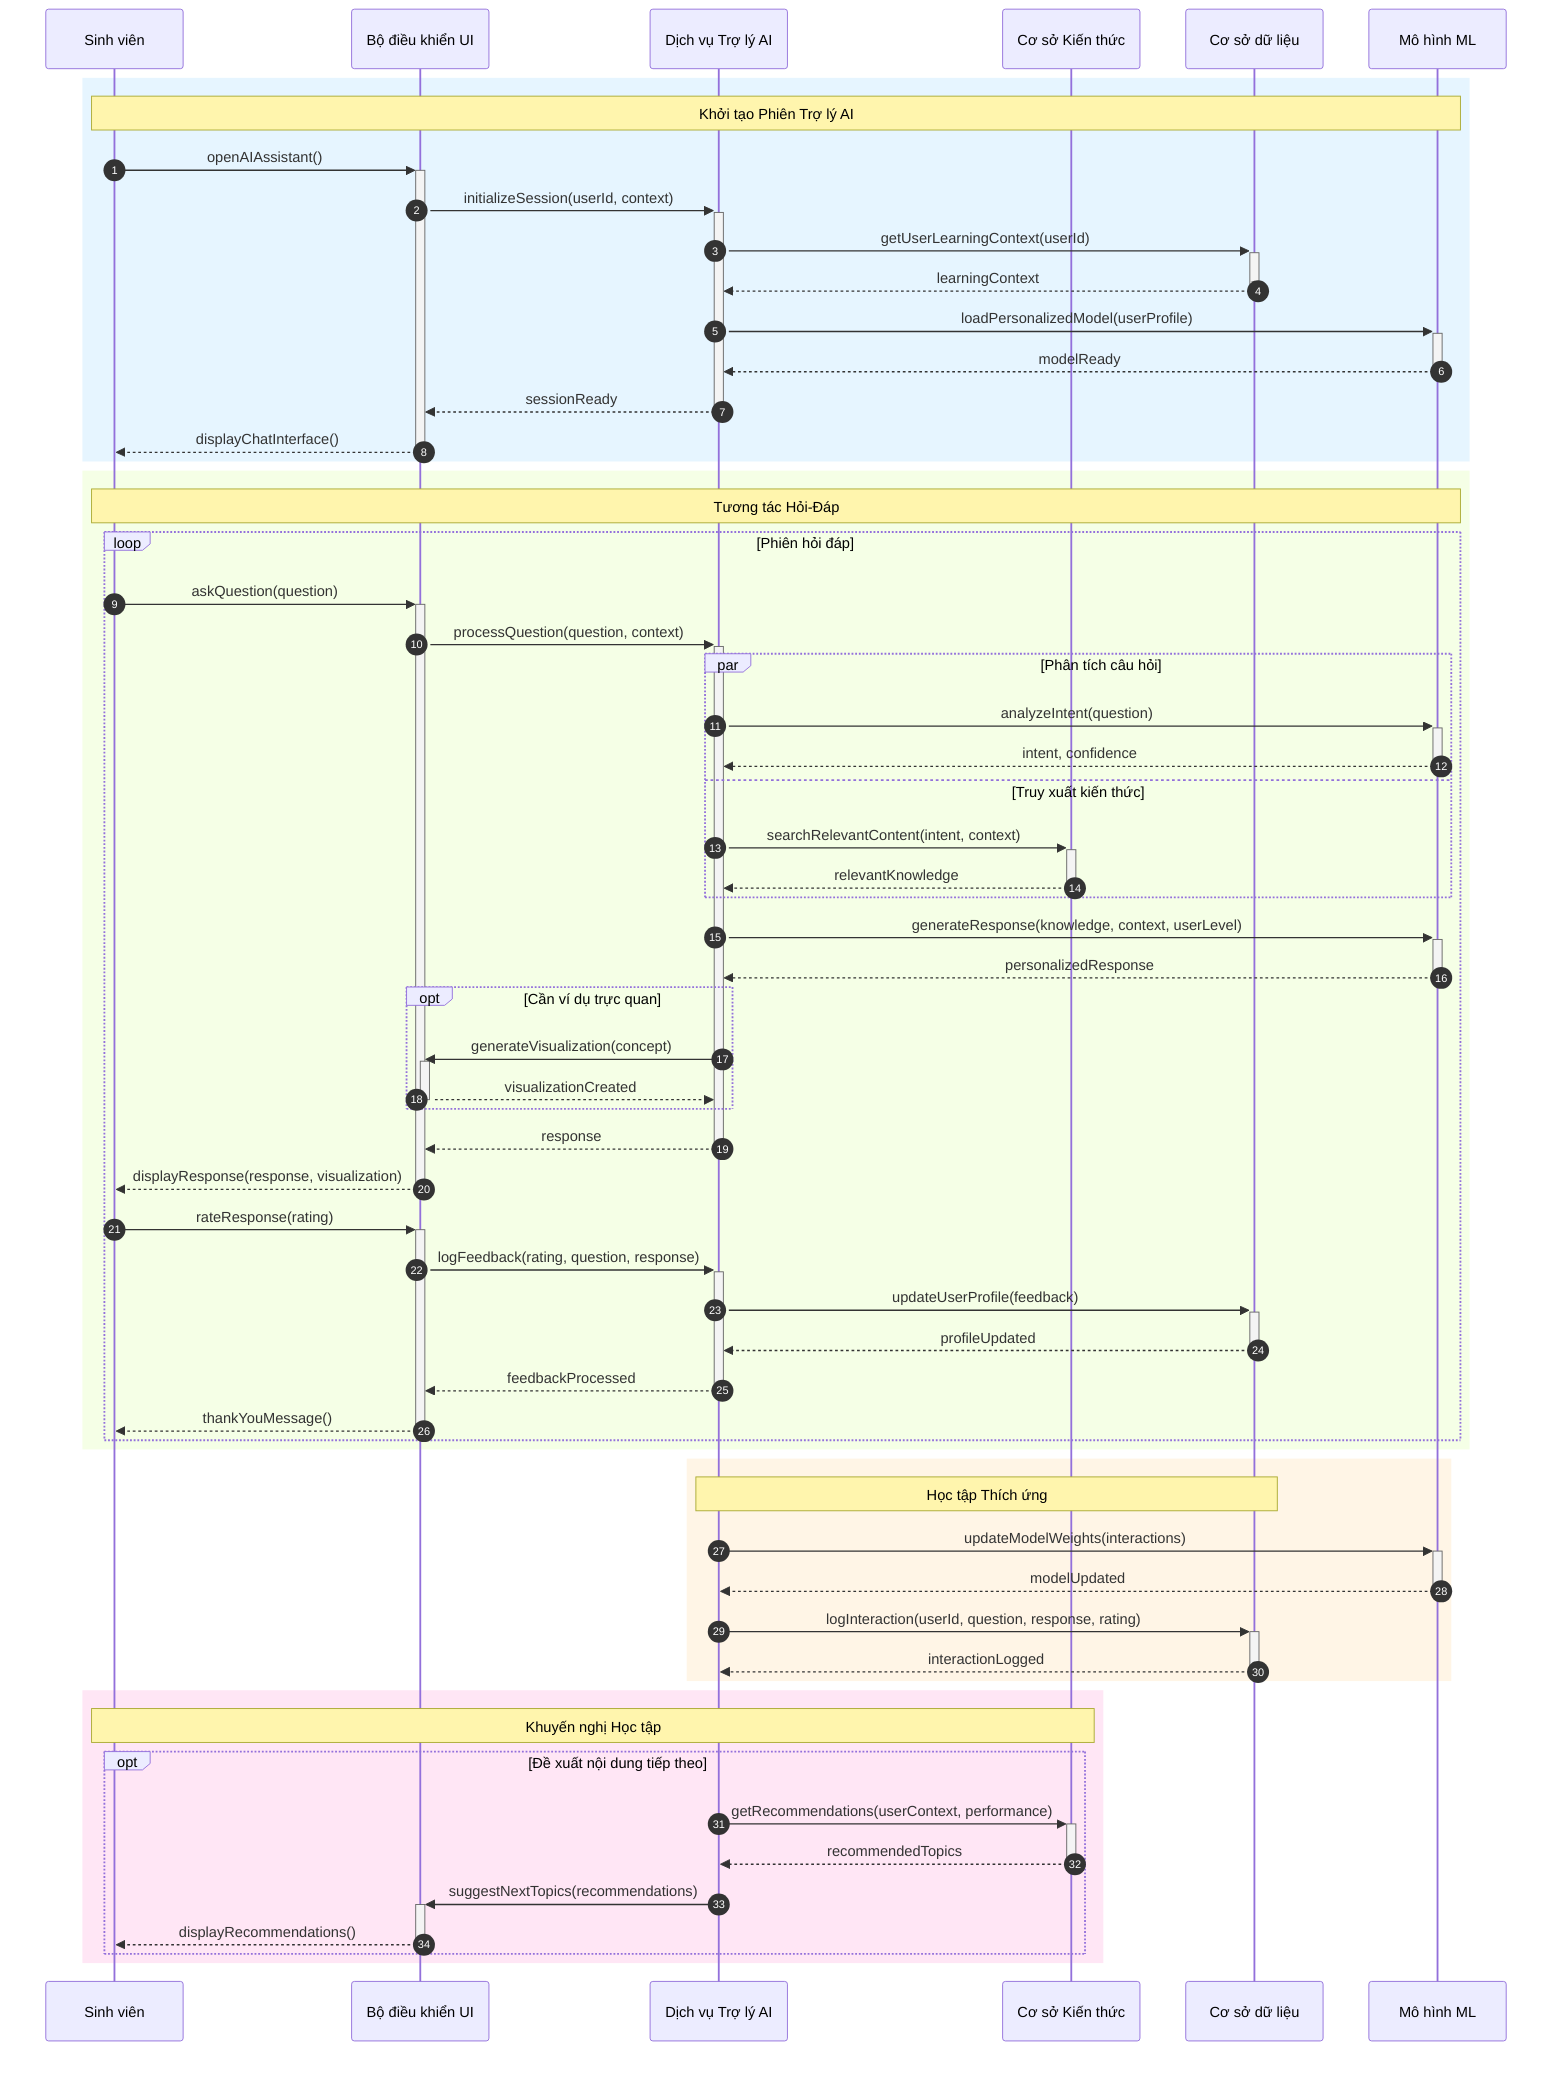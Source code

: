 sequenceDiagram
    participant S as Sinh viên
    participant UI as Bộ điều khiển UI
    participant AI as Dịch vụ Trợ lý AI
    participant KB as Cơ sở Kiến thức
    participant DB as Cơ sở dữ liệu
    participant ML as Mô hình ML

    autonumber

    rect rgb(230, 245, 255)
    Note over S,ML: Khởi tạo Phiên Trợ lý AI
    S->>+UI: openAIAssistant()
    UI->>+AI: initializeSession(userId, context)
    AI->>+DB: getUserLearningContext(userId)
    DB-->>-AI: learningContext
    AI->>+ML: loadPersonalizedModel(userProfile)
    ML-->>-AI: modelReady
    AI-->>-UI: sessionReady
    UI-->>-S: displayChatInterface()
    end

    rect rgb(245, 255, 230)
    Note over S,ML: Tương tác Hỏi-Đáp
    loop Phiên hỏi đáp
        S->>+UI: askQuestion(question)
        UI->>+AI: processQuestion(question, context)
        
        par Phân tích câu hỏi
            AI->>+ML: analyzeIntent(question)
            ML-->>-AI: intent, confidence
        and Truy xuất kiến thức
            AI->>+KB: searchRelevantContent(intent, context)
            KB-->>-AI: relevantKnowledge
        end
        
        AI->>+ML: generateResponse(knowledge, context, userLevel)
        ML-->>-AI: personalizedResponse
        
        opt Cần ví dụ trực quan
            AI->>+UI: generateVisualization(concept)
            UI-->>-AI: visualizationCreated
        end
        
        AI-->>-UI: response
        UI-->>-S: displayResponse(response, visualization)
        
        S->>+UI: rateResponse(rating)
        UI->>+AI: logFeedback(rating, question, response)
        AI->>+DB: updateUserProfile(feedback)
        DB-->>-AI: profileUpdated
        AI-->>-UI: feedbackProcessed
        UI-->>-S: thankYouMessage()
    end
    end

    rect rgb(255, 245, 230)
    Note over AI,DB: Học tập Thích ứng
    AI->>+ML: updateModelWeights(interactions)
    ML-->>-AI: modelUpdated
    AI->>+DB: logInteraction(userId, question, response, rating)
    DB-->>-AI: interactionLogged
    end

    rect rgb(255, 230, 245)
    Note over S,KB: Khuyến nghị Học tập
    opt Đề xuất nội dung tiếp theo
        AI->>+KB: getRecommendations(userContext, performance)
        KB-->>-AI: recommendedTopics
        AI->>+UI: suggestNextTopics(recommendations)
        UI-->>-S: displayRecommendations()
    end
    end
